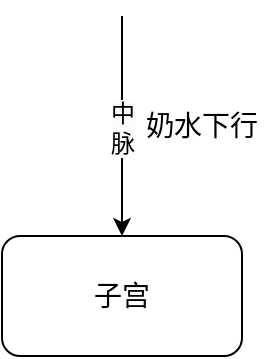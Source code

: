 <mxfile version="24.4.2" type="github">
  <diagram name="第 1 页" id="XOkhSElwAhBnBuuQtwFE">
    <mxGraphModel dx="1050" dy="557" grid="1" gridSize="10" guides="1" tooltips="1" connect="1" arrows="1" fold="1" page="1" pageScale="1" pageWidth="827" pageHeight="1169" math="0" shadow="0">
      <root>
        <mxCell id="0" />
        <mxCell id="1" parent="0" />
        <mxCell id="DFcEdwqLd6U69tcdyzyR-1" value="子宫" style="rounded=1;whiteSpace=wrap;html=1;fontSize=14;" vertex="1" parent="1">
          <mxGeometry x="320" y="260" width="120" height="60" as="geometry" />
        </mxCell>
        <mxCell id="DFcEdwqLd6U69tcdyzyR-2" value="" style="endArrow=classic;html=1;rounded=0;entryX=0.5;entryY=0;entryDx=0;entryDy=0;" edge="1" parent="1" target="DFcEdwqLd6U69tcdyzyR-1">
          <mxGeometry width="50" height="50" relative="1" as="geometry">
            <mxPoint x="380" y="150" as="sourcePoint" />
            <mxPoint x="410" y="130" as="targetPoint" />
          </mxGeometry>
        </mxCell>
        <mxCell id="DFcEdwqLd6U69tcdyzyR-6" value="&lt;span style=&quot;font-size: 12px; text-wrap: wrap; background-color: rgb(251, 251, 251);&quot;&gt;中脉&lt;/span&gt;" style="edgeLabel;html=1;align=center;verticalAlign=middle;resizable=0;points=[];" vertex="1" connectable="0" parent="DFcEdwqLd6U69tcdyzyR-2">
          <mxGeometry x="0.005" relative="1" as="geometry">
            <mxPoint as="offset" />
          </mxGeometry>
        </mxCell>
        <mxCell id="DFcEdwqLd6U69tcdyzyR-7" value="奶水下行" style="text;html=1;align=center;verticalAlign=middle;whiteSpace=wrap;rounded=0;fontSize=14;" vertex="1" parent="1">
          <mxGeometry x="390" y="190" width="60" height="30" as="geometry" />
        </mxCell>
      </root>
    </mxGraphModel>
  </diagram>
</mxfile>
